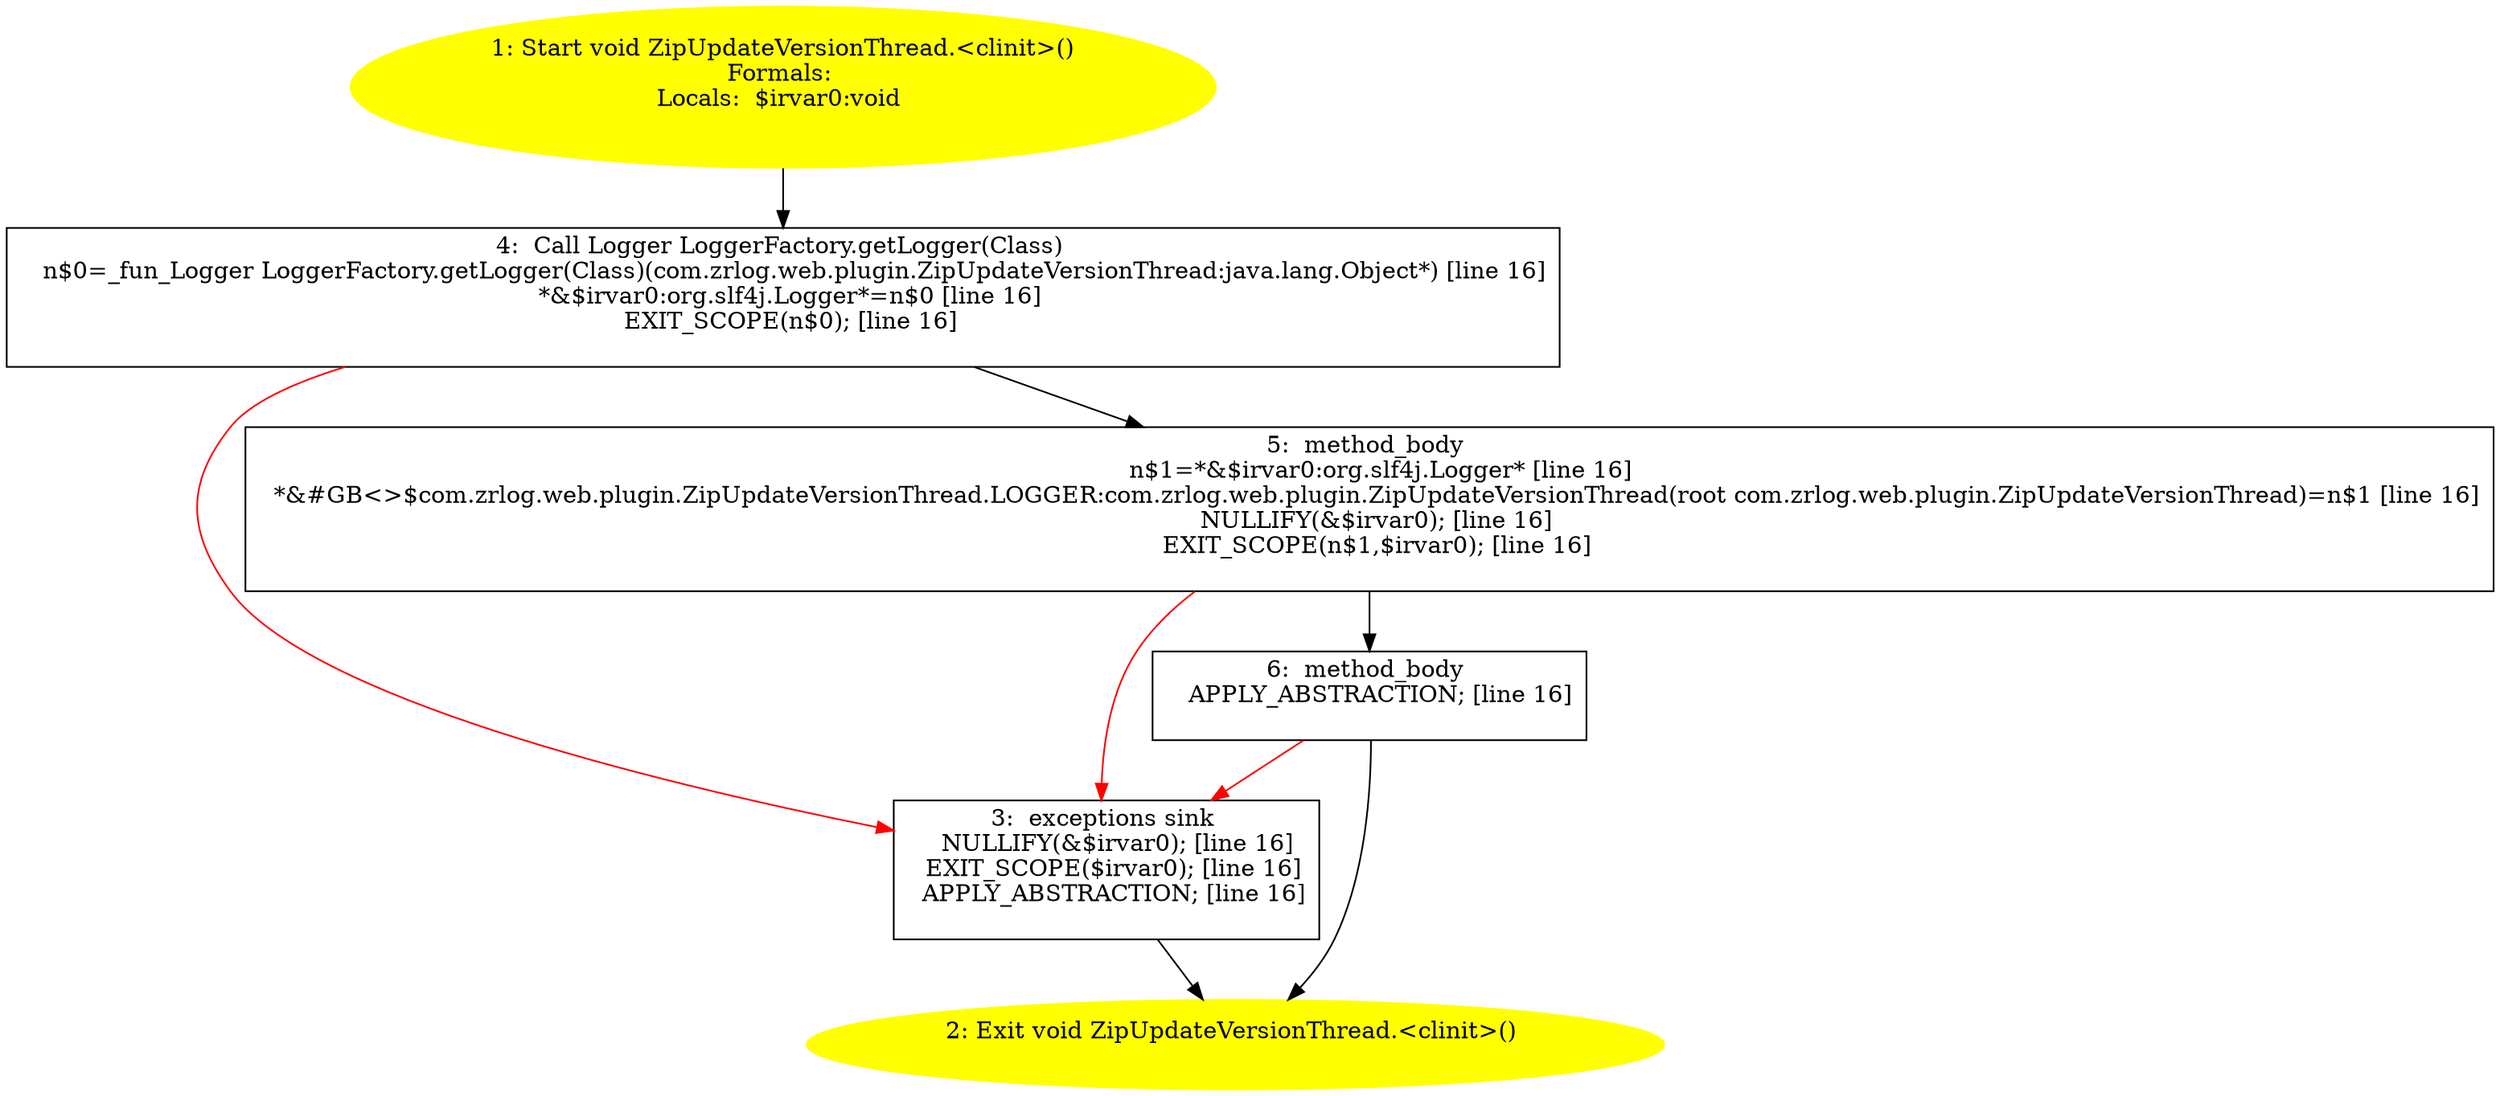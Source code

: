 /* @generated */
digraph cfg {
"com.zrlog.web.plugin.ZipUpdateVersionThread.<clinit>():void.eaf0f8bc4e7a0a8c18439ecf20fe76b3_1" [label="1: Start void ZipUpdateVersionThread.<clinit>()\nFormals: \nLocals:  $irvar0:void \n  " color=yellow style=filled]
	

	 "com.zrlog.web.plugin.ZipUpdateVersionThread.<clinit>():void.eaf0f8bc4e7a0a8c18439ecf20fe76b3_1" -> "com.zrlog.web.plugin.ZipUpdateVersionThread.<clinit>():void.eaf0f8bc4e7a0a8c18439ecf20fe76b3_4" ;
"com.zrlog.web.plugin.ZipUpdateVersionThread.<clinit>():void.eaf0f8bc4e7a0a8c18439ecf20fe76b3_2" [label="2: Exit void ZipUpdateVersionThread.<clinit>() \n  " color=yellow style=filled]
	

"com.zrlog.web.plugin.ZipUpdateVersionThread.<clinit>():void.eaf0f8bc4e7a0a8c18439ecf20fe76b3_3" [label="3:  exceptions sink \n   NULLIFY(&$irvar0); [line 16]\n  EXIT_SCOPE($irvar0); [line 16]\n  APPLY_ABSTRACTION; [line 16]\n " shape="box"]
	

	 "com.zrlog.web.plugin.ZipUpdateVersionThread.<clinit>():void.eaf0f8bc4e7a0a8c18439ecf20fe76b3_3" -> "com.zrlog.web.plugin.ZipUpdateVersionThread.<clinit>():void.eaf0f8bc4e7a0a8c18439ecf20fe76b3_2" ;
"com.zrlog.web.plugin.ZipUpdateVersionThread.<clinit>():void.eaf0f8bc4e7a0a8c18439ecf20fe76b3_4" [label="4:  Call Logger LoggerFactory.getLogger(Class) \n   n$0=_fun_Logger LoggerFactory.getLogger(Class)(com.zrlog.web.plugin.ZipUpdateVersionThread:java.lang.Object*) [line 16]\n  *&$irvar0:org.slf4j.Logger*=n$0 [line 16]\n  EXIT_SCOPE(n$0); [line 16]\n " shape="box"]
	

	 "com.zrlog.web.plugin.ZipUpdateVersionThread.<clinit>():void.eaf0f8bc4e7a0a8c18439ecf20fe76b3_4" -> "com.zrlog.web.plugin.ZipUpdateVersionThread.<clinit>():void.eaf0f8bc4e7a0a8c18439ecf20fe76b3_5" ;
	 "com.zrlog.web.plugin.ZipUpdateVersionThread.<clinit>():void.eaf0f8bc4e7a0a8c18439ecf20fe76b3_4" -> "com.zrlog.web.plugin.ZipUpdateVersionThread.<clinit>():void.eaf0f8bc4e7a0a8c18439ecf20fe76b3_3" [color="red" ];
"com.zrlog.web.plugin.ZipUpdateVersionThread.<clinit>():void.eaf0f8bc4e7a0a8c18439ecf20fe76b3_5" [label="5:  method_body \n   n$1=*&$irvar0:org.slf4j.Logger* [line 16]\n  *&#GB<>$com.zrlog.web.plugin.ZipUpdateVersionThread.LOGGER:com.zrlog.web.plugin.ZipUpdateVersionThread(root com.zrlog.web.plugin.ZipUpdateVersionThread)=n$1 [line 16]\n  NULLIFY(&$irvar0); [line 16]\n  EXIT_SCOPE(n$1,$irvar0); [line 16]\n " shape="box"]
	

	 "com.zrlog.web.plugin.ZipUpdateVersionThread.<clinit>():void.eaf0f8bc4e7a0a8c18439ecf20fe76b3_5" -> "com.zrlog.web.plugin.ZipUpdateVersionThread.<clinit>():void.eaf0f8bc4e7a0a8c18439ecf20fe76b3_6" ;
	 "com.zrlog.web.plugin.ZipUpdateVersionThread.<clinit>():void.eaf0f8bc4e7a0a8c18439ecf20fe76b3_5" -> "com.zrlog.web.plugin.ZipUpdateVersionThread.<clinit>():void.eaf0f8bc4e7a0a8c18439ecf20fe76b3_3" [color="red" ];
"com.zrlog.web.plugin.ZipUpdateVersionThread.<clinit>():void.eaf0f8bc4e7a0a8c18439ecf20fe76b3_6" [label="6:  method_body \n   APPLY_ABSTRACTION; [line 16]\n " shape="box"]
	

	 "com.zrlog.web.plugin.ZipUpdateVersionThread.<clinit>():void.eaf0f8bc4e7a0a8c18439ecf20fe76b3_6" -> "com.zrlog.web.plugin.ZipUpdateVersionThread.<clinit>():void.eaf0f8bc4e7a0a8c18439ecf20fe76b3_2" ;
	 "com.zrlog.web.plugin.ZipUpdateVersionThread.<clinit>():void.eaf0f8bc4e7a0a8c18439ecf20fe76b3_6" -> "com.zrlog.web.plugin.ZipUpdateVersionThread.<clinit>():void.eaf0f8bc4e7a0a8c18439ecf20fe76b3_3" [color="red" ];
}
